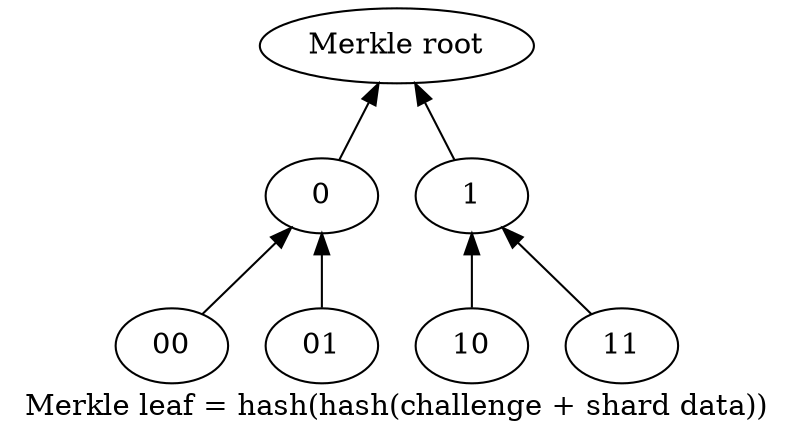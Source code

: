// syntax guide: http://www.graphviz.org/pdf/dotguide.pdf
// compile png: `dot -Tpng scheme.dot -o scheme.png`
// compile pdf: `dot -Tpdf scheme.dot -o scheme.pdf`


digraph G {
    label="Merkle leaf = hash(hash(challenge + shard data))"

    rankdir = BT;

    "00" -> 0;
    "01" -> 0;
    "10" -> 1;
    "11" -> 1;
    0 -> "Merkle root"
    1 -> "Merkle root"
}
